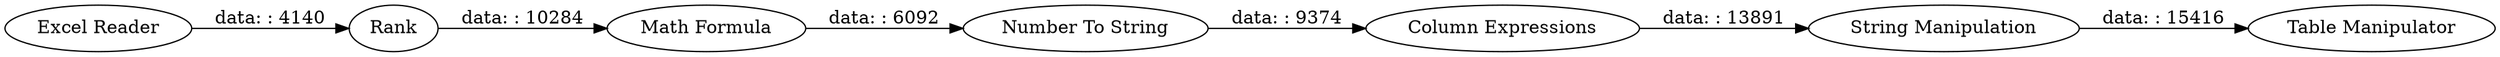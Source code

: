 digraph {
	"6480325371792653278_10" [label="Column Expressions"]
	"6480325371792653278_12" [label="Table Manipulator"]
	"6480325371792653278_8" [label="Number To String"]
	"6480325371792653278_11" [label="String Manipulation"]
	"6480325371792653278_6" [label=Rank]
	"6480325371792653278_7" [label="Math Formula"]
	"6480325371792653278_1" [label="Excel Reader"]
	"6480325371792653278_6" -> "6480325371792653278_7" [label="data: : 10284"]
	"6480325371792653278_7" -> "6480325371792653278_8" [label="data: : 6092"]
	"6480325371792653278_8" -> "6480325371792653278_10" [label="data: : 9374"]
	"6480325371792653278_11" -> "6480325371792653278_12" [label="data: : 15416"]
	"6480325371792653278_10" -> "6480325371792653278_11" [label="data: : 13891"]
	"6480325371792653278_1" -> "6480325371792653278_6" [label="data: : 4140"]
	rankdir=LR
}
